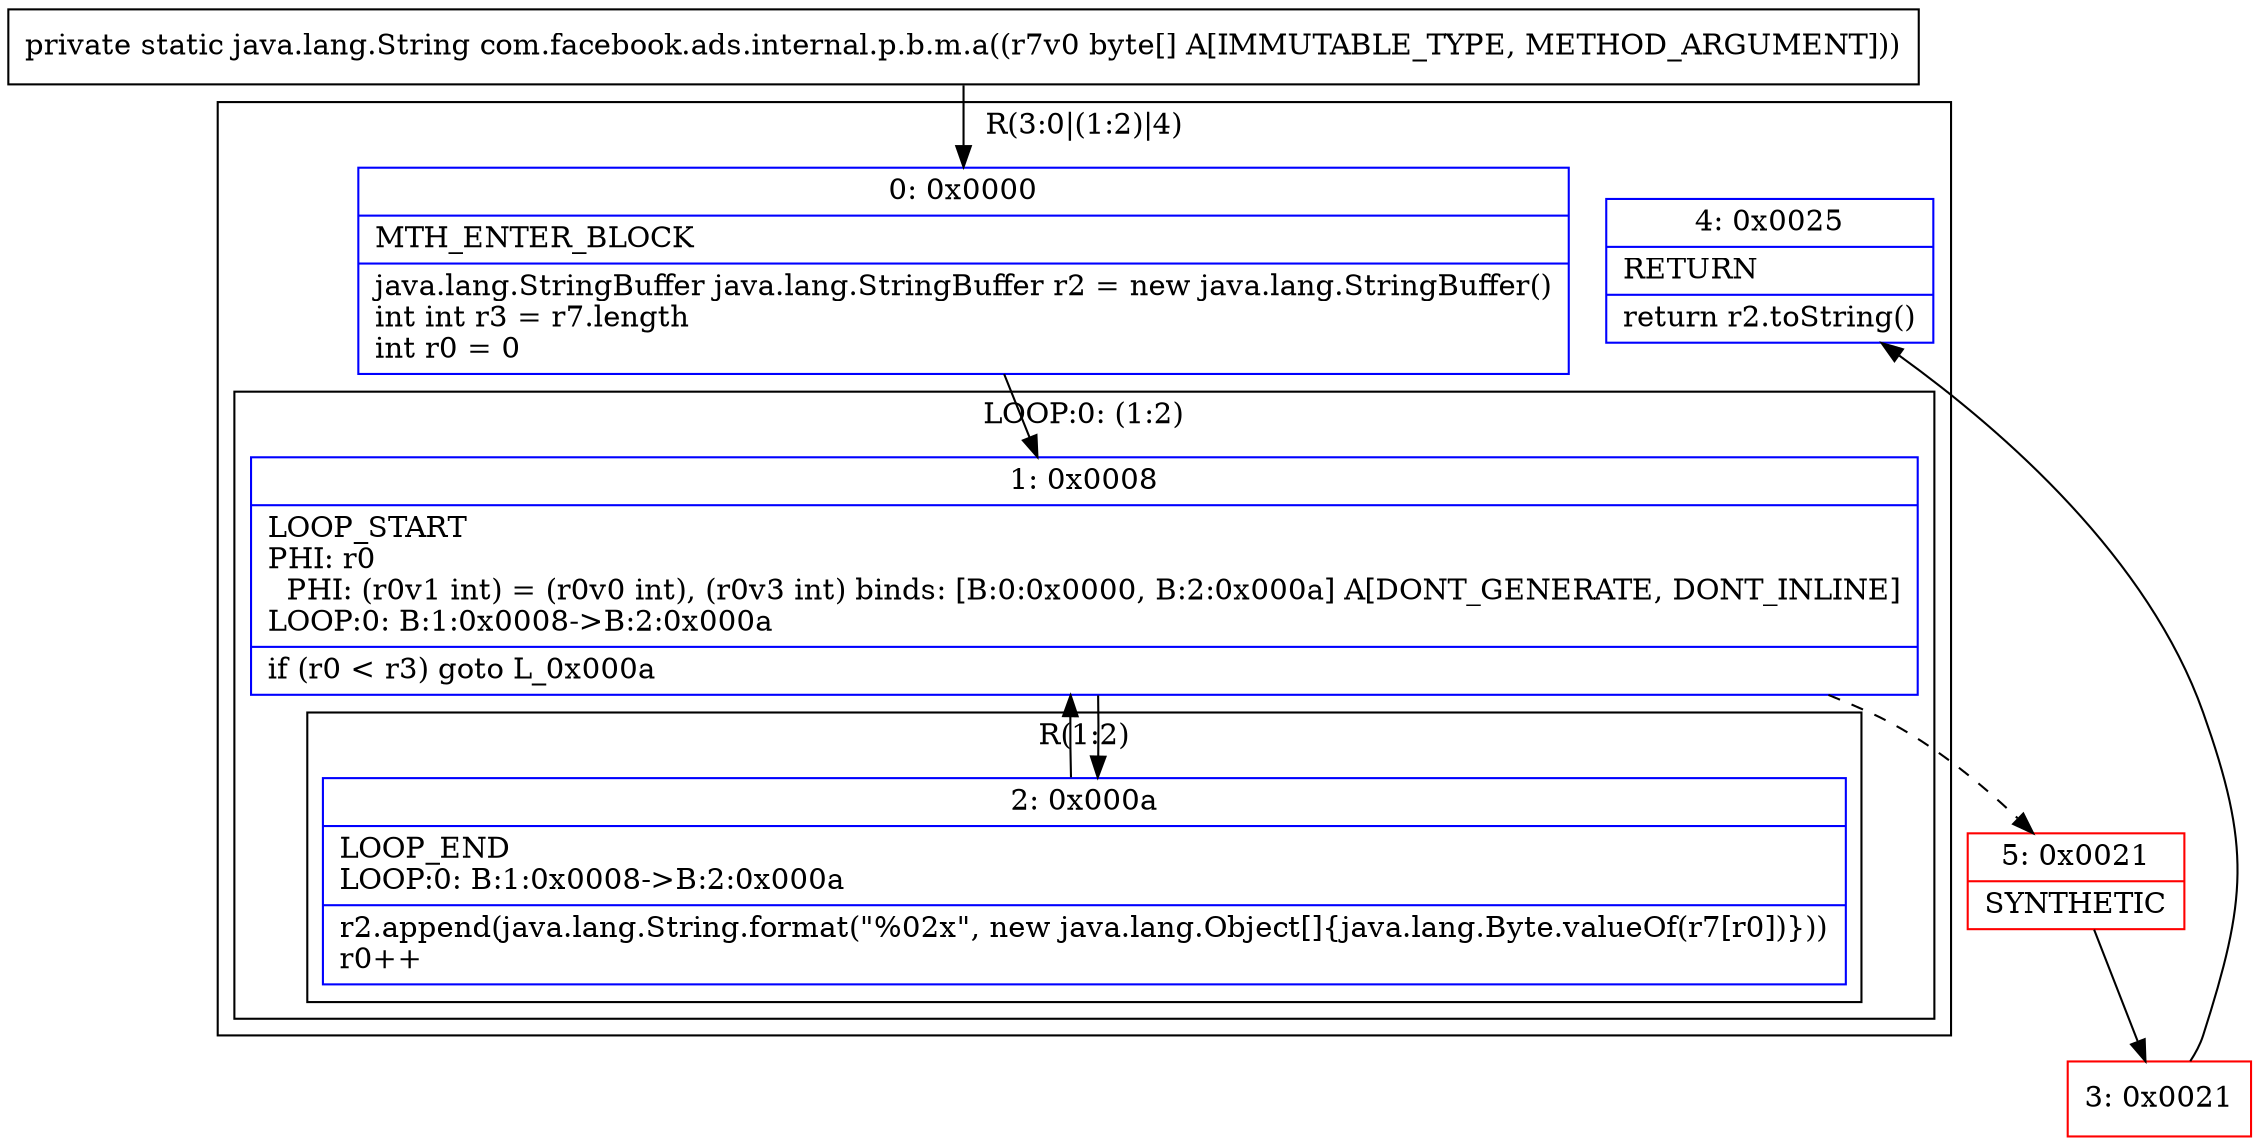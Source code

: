 digraph "CFG forcom.facebook.ads.internal.p.b.m.a([B)Ljava\/lang\/String;" {
subgraph cluster_Region_821821432 {
label = "R(3:0|(1:2)|4)";
node [shape=record,color=blue];
Node_0 [shape=record,label="{0\:\ 0x0000|MTH_ENTER_BLOCK\l|java.lang.StringBuffer java.lang.StringBuffer r2 = new java.lang.StringBuffer()\lint int r3 = r7.length\lint r0 = 0\l}"];
subgraph cluster_LoopRegion_1856660113 {
label = "LOOP:0: (1:2)";
node [shape=record,color=blue];
Node_1 [shape=record,label="{1\:\ 0x0008|LOOP_START\lPHI: r0 \l  PHI: (r0v1 int) = (r0v0 int), (r0v3 int) binds: [B:0:0x0000, B:2:0x000a] A[DONT_GENERATE, DONT_INLINE]\lLOOP:0: B:1:0x0008\-\>B:2:0x000a\l|if (r0 \< r3) goto L_0x000a\l}"];
subgraph cluster_Region_1832902270 {
label = "R(1:2)";
node [shape=record,color=blue];
Node_2 [shape=record,label="{2\:\ 0x000a|LOOP_END\lLOOP:0: B:1:0x0008\-\>B:2:0x000a\l|r2.append(java.lang.String.format(\"%02x\", new java.lang.Object[]\{java.lang.Byte.valueOf(r7[r0])\}))\lr0++\l}"];
}
}
Node_4 [shape=record,label="{4\:\ 0x0025|RETURN\l|return r2.toString()\l}"];
}
Node_3 [shape=record,color=red,label="{3\:\ 0x0021}"];
Node_5 [shape=record,color=red,label="{5\:\ 0x0021|SYNTHETIC\l}"];
MethodNode[shape=record,label="{private static java.lang.String com.facebook.ads.internal.p.b.m.a((r7v0 byte[] A[IMMUTABLE_TYPE, METHOD_ARGUMENT])) }"];
MethodNode -> Node_0;
Node_0 -> Node_1;
Node_1 -> Node_2;
Node_1 -> Node_5[style=dashed];
Node_2 -> Node_1;
Node_3 -> Node_4;
Node_5 -> Node_3;
}

